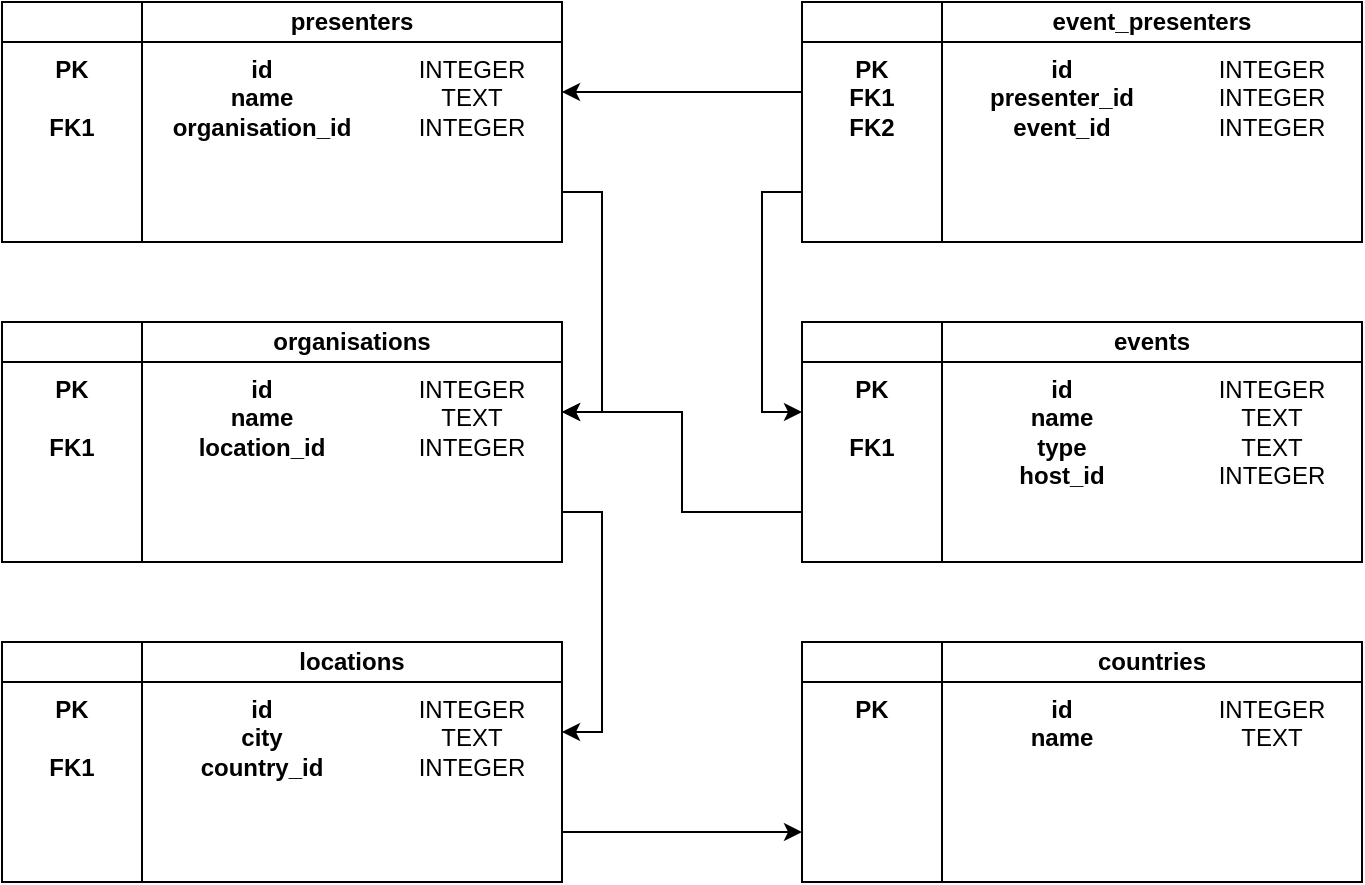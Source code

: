 <mxfile version="15.7.0" type="github">
  <diagram id="wXJArVjDujs8daDJopoD" name="Page-1">
    <mxGraphModel dx="1426" dy="794" grid="1" gridSize="10" guides="1" tooltips="1" connect="1" arrows="1" fold="1" page="1" pageScale="1" pageWidth="827" pageHeight="1169" math="0" shadow="0">
      <root>
        <mxCell id="0" />
        <mxCell id="1" parent="0" />
        <mxCell id="mvQrhnk44QogwJOHmzZd-33" value="" style="group" parent="1" vertex="1" connectable="0">
          <mxGeometry x="474" y="684" width="280" height="120" as="geometry" />
        </mxCell>
        <mxCell id="mvQrhnk44QogwJOHmzZd-28" value="" style="shape=internalStorage;whiteSpace=wrap;html=1;backgroundOutline=1;dx=70;dy=20;" parent="mvQrhnk44QogwJOHmzZd-33" vertex="1">
          <mxGeometry width="280" height="120" as="geometry" />
        </mxCell>
        <mxCell id="mvQrhnk44QogwJOHmzZd-29" value="&lt;b&gt;countries&lt;/b&gt;" style="text;html=1;strokeColor=none;fillColor=none;align=center;verticalAlign=middle;whiteSpace=wrap;rounded=0;" parent="mvQrhnk44QogwJOHmzZd-33" vertex="1">
          <mxGeometry x="70" width="210" height="20" as="geometry" />
        </mxCell>
        <mxCell id="mvQrhnk44QogwJOHmzZd-30" value="id&lt;br&gt;name" style="text;html=1;strokeColor=none;fillColor=none;align=center;verticalAlign=top;whiteSpace=wrap;rounded=0;fontStyle=1" parent="mvQrhnk44QogwJOHmzZd-33" vertex="1">
          <mxGeometry x="70" y="20" width="120" height="100" as="geometry" />
        </mxCell>
        <mxCell id="mvQrhnk44QogwJOHmzZd-31" value="PK" style="text;html=1;strokeColor=none;fillColor=none;align=center;verticalAlign=top;whiteSpace=wrap;rounded=0;fontStyle=1" parent="mvQrhnk44QogwJOHmzZd-33" vertex="1">
          <mxGeometry y="20" width="70" height="100" as="geometry" />
        </mxCell>
        <mxCell id="mvQrhnk44QogwJOHmzZd-32" value="INTEGER&lt;br&gt;TEXT" style="text;html=1;strokeColor=none;fillColor=none;align=center;verticalAlign=top;whiteSpace=wrap;rounded=0;" parent="mvQrhnk44QogwJOHmzZd-33" vertex="1">
          <mxGeometry x="190" y="20" width="90" height="100" as="geometry" />
        </mxCell>
        <mxCell id="mvQrhnk44QogwJOHmzZd-34" value="" style="group" parent="1" vertex="1" connectable="0">
          <mxGeometry x="74" y="684" width="280" height="120" as="geometry" />
        </mxCell>
        <mxCell id="mvQrhnk44QogwJOHmzZd-23" value="" style="shape=internalStorage;whiteSpace=wrap;html=1;backgroundOutline=1;dx=70;dy=20;" parent="mvQrhnk44QogwJOHmzZd-34" vertex="1">
          <mxGeometry width="280" height="120" as="geometry" />
        </mxCell>
        <mxCell id="mvQrhnk44QogwJOHmzZd-24" value="&lt;b&gt;locations&lt;/b&gt;" style="text;html=1;strokeColor=none;fillColor=none;align=center;verticalAlign=middle;whiteSpace=wrap;rounded=0;" parent="mvQrhnk44QogwJOHmzZd-34" vertex="1">
          <mxGeometry x="70" width="210" height="20" as="geometry" />
        </mxCell>
        <mxCell id="mvQrhnk44QogwJOHmzZd-25" value="id&lt;br&gt;city&lt;br&gt;country_id" style="text;html=1;strokeColor=none;fillColor=none;align=center;verticalAlign=top;whiteSpace=wrap;rounded=0;fontStyle=1" parent="mvQrhnk44QogwJOHmzZd-34" vertex="1">
          <mxGeometry x="70" y="20" width="120" height="100" as="geometry" />
        </mxCell>
        <mxCell id="mvQrhnk44QogwJOHmzZd-26" value="PK&lt;br&gt;&lt;br&gt;FK1" style="text;html=1;strokeColor=none;fillColor=none;align=center;verticalAlign=top;whiteSpace=wrap;rounded=0;fontStyle=1" parent="mvQrhnk44QogwJOHmzZd-34" vertex="1">
          <mxGeometry y="20" width="70" height="100" as="geometry" />
        </mxCell>
        <mxCell id="mvQrhnk44QogwJOHmzZd-27" value="INTEGER&lt;br&gt;TEXT&lt;br&gt;INTEGER" style="text;html=1;strokeColor=none;fillColor=none;align=center;verticalAlign=top;whiteSpace=wrap;rounded=0;" parent="mvQrhnk44QogwJOHmzZd-34" vertex="1">
          <mxGeometry x="190" y="20" width="90" height="100" as="geometry" />
        </mxCell>
        <mxCell id="mvQrhnk44QogwJOHmzZd-35" value="" style="group" parent="1" vertex="1" connectable="0">
          <mxGeometry x="474" y="524" width="280" height="120" as="geometry" />
        </mxCell>
        <mxCell id="mvQrhnk44QogwJOHmzZd-18" value="" style="shape=internalStorage;whiteSpace=wrap;html=1;backgroundOutline=1;dx=70;dy=20;" parent="mvQrhnk44QogwJOHmzZd-35" vertex="1">
          <mxGeometry width="280" height="120" as="geometry" />
        </mxCell>
        <mxCell id="mvQrhnk44QogwJOHmzZd-19" value="&lt;b&gt;events&lt;/b&gt;" style="text;html=1;strokeColor=none;fillColor=none;align=center;verticalAlign=middle;whiteSpace=wrap;rounded=0;" parent="mvQrhnk44QogwJOHmzZd-35" vertex="1">
          <mxGeometry x="70" width="210" height="20" as="geometry" />
        </mxCell>
        <mxCell id="mvQrhnk44QogwJOHmzZd-20" value="id&lt;br&gt;name&lt;br&gt;type&lt;br&gt;host_id" style="text;html=1;strokeColor=none;fillColor=none;align=center;verticalAlign=top;whiteSpace=wrap;rounded=0;fontStyle=1" parent="mvQrhnk44QogwJOHmzZd-35" vertex="1">
          <mxGeometry x="70" y="20" width="120" height="100" as="geometry" />
        </mxCell>
        <mxCell id="mvQrhnk44QogwJOHmzZd-21" value="PK&lt;br&gt;&lt;br&gt;FK1" style="text;html=1;strokeColor=none;fillColor=none;align=center;verticalAlign=top;whiteSpace=wrap;rounded=0;fontStyle=1" parent="mvQrhnk44QogwJOHmzZd-35" vertex="1">
          <mxGeometry y="20" width="70" height="100" as="geometry" />
        </mxCell>
        <mxCell id="mvQrhnk44QogwJOHmzZd-22" value="INTEGER&lt;br&gt;TEXT&lt;br&gt;TEXT&lt;br&gt;INTEGER" style="text;html=1;strokeColor=none;fillColor=none;align=center;verticalAlign=top;whiteSpace=wrap;rounded=0;" parent="mvQrhnk44QogwJOHmzZd-35" vertex="1">
          <mxGeometry x="190" y="20" width="90" height="100" as="geometry" />
        </mxCell>
        <mxCell id="mvQrhnk44QogwJOHmzZd-36" value="" style="group" parent="1" vertex="1" connectable="0">
          <mxGeometry x="74" y="524" width="280" height="120" as="geometry" />
        </mxCell>
        <mxCell id="mvQrhnk44QogwJOHmzZd-13" value="" style="shape=internalStorage;whiteSpace=wrap;html=1;backgroundOutline=1;dx=70;dy=20;" parent="mvQrhnk44QogwJOHmzZd-36" vertex="1">
          <mxGeometry width="280" height="120" as="geometry" />
        </mxCell>
        <mxCell id="mvQrhnk44QogwJOHmzZd-14" value="&lt;b&gt;organisations&lt;/b&gt;" style="text;html=1;strokeColor=none;fillColor=none;align=center;verticalAlign=middle;whiteSpace=wrap;rounded=0;" parent="mvQrhnk44QogwJOHmzZd-36" vertex="1">
          <mxGeometry x="70" width="210" height="20" as="geometry" />
        </mxCell>
        <mxCell id="mvQrhnk44QogwJOHmzZd-15" value="id&lt;br&gt;name&lt;br&gt;location_id" style="text;html=1;strokeColor=none;fillColor=none;align=center;verticalAlign=top;whiteSpace=wrap;rounded=0;fontStyle=1" parent="mvQrhnk44QogwJOHmzZd-36" vertex="1">
          <mxGeometry x="70" y="20" width="120" height="100" as="geometry" />
        </mxCell>
        <mxCell id="mvQrhnk44QogwJOHmzZd-16" value="PK&lt;br&gt;&lt;br&gt;FK1" style="text;html=1;strokeColor=none;fillColor=none;align=center;verticalAlign=top;whiteSpace=wrap;rounded=0;fontStyle=1" parent="mvQrhnk44QogwJOHmzZd-36" vertex="1">
          <mxGeometry y="20" width="70" height="100" as="geometry" />
        </mxCell>
        <mxCell id="mvQrhnk44QogwJOHmzZd-17" value="INTEGER&lt;br&gt;TEXT&lt;br&gt;INTEGER" style="text;html=1;strokeColor=none;fillColor=none;align=center;verticalAlign=top;whiteSpace=wrap;rounded=0;" parent="mvQrhnk44QogwJOHmzZd-36" vertex="1">
          <mxGeometry x="190" y="20" width="90" height="100" as="geometry" />
        </mxCell>
        <mxCell id="mvQrhnk44QogwJOHmzZd-37" value="" style="group" parent="1" vertex="1" connectable="0">
          <mxGeometry x="74" y="364" width="280" height="120" as="geometry" />
        </mxCell>
        <mxCell id="mvQrhnk44QogwJOHmzZd-8" value="" style="shape=internalStorage;whiteSpace=wrap;html=1;backgroundOutline=1;dx=70;dy=20;" parent="mvQrhnk44QogwJOHmzZd-37" vertex="1">
          <mxGeometry width="280" height="120" as="geometry" />
        </mxCell>
        <mxCell id="mvQrhnk44QogwJOHmzZd-9" value="&lt;b&gt;presenters&lt;/b&gt;" style="text;html=1;strokeColor=none;fillColor=none;align=center;verticalAlign=middle;whiteSpace=wrap;rounded=0;" parent="mvQrhnk44QogwJOHmzZd-37" vertex="1">
          <mxGeometry x="70" width="210" height="20" as="geometry" />
        </mxCell>
        <mxCell id="mvQrhnk44QogwJOHmzZd-10" value="id&lt;br&gt;name&lt;br&gt;organisation_id" style="text;html=1;strokeColor=none;fillColor=none;align=center;verticalAlign=top;whiteSpace=wrap;rounded=0;fontStyle=1" parent="mvQrhnk44QogwJOHmzZd-37" vertex="1">
          <mxGeometry x="70" y="20" width="120" height="100" as="geometry" />
        </mxCell>
        <mxCell id="mvQrhnk44QogwJOHmzZd-11" value="PK&lt;br&gt;&lt;br&gt;FK1" style="text;html=1;strokeColor=none;fillColor=none;align=center;verticalAlign=top;whiteSpace=wrap;rounded=0;fontStyle=1" parent="mvQrhnk44QogwJOHmzZd-37" vertex="1">
          <mxGeometry y="20" width="70" height="100" as="geometry" />
        </mxCell>
        <mxCell id="mvQrhnk44QogwJOHmzZd-12" value="INTEGER&lt;br&gt;TEXT&lt;br&gt;INTEGER" style="text;html=1;strokeColor=none;fillColor=none;align=center;verticalAlign=top;whiteSpace=wrap;rounded=0;" parent="mvQrhnk44QogwJOHmzZd-37" vertex="1">
          <mxGeometry x="190" y="20" width="90" height="100" as="geometry" />
        </mxCell>
        <mxCell id="Nrg1gerYHbqBMEmIkOEw-1" value="" style="group" vertex="1" connectable="0" parent="1">
          <mxGeometry x="474" y="364" width="280" height="120" as="geometry" />
        </mxCell>
        <mxCell id="Nrg1gerYHbqBMEmIkOEw-2" value="" style="shape=internalStorage;whiteSpace=wrap;html=1;backgroundOutline=1;dx=70;dy=20;" vertex="1" parent="Nrg1gerYHbqBMEmIkOEw-1">
          <mxGeometry width="280" height="120" as="geometry" />
        </mxCell>
        <mxCell id="Nrg1gerYHbqBMEmIkOEw-3" value="&lt;b&gt;event_presenters&lt;/b&gt;" style="text;html=1;strokeColor=none;fillColor=none;align=center;verticalAlign=middle;whiteSpace=wrap;rounded=0;" vertex="1" parent="Nrg1gerYHbqBMEmIkOEw-1">
          <mxGeometry x="70" width="210" height="20" as="geometry" />
        </mxCell>
        <mxCell id="Nrg1gerYHbqBMEmIkOEw-4" value="id&lt;br&gt;presenter_id&lt;br&gt;event_id" style="text;html=1;strokeColor=none;fillColor=none;align=center;verticalAlign=top;whiteSpace=wrap;rounded=0;fontStyle=1" vertex="1" parent="Nrg1gerYHbqBMEmIkOEw-1">
          <mxGeometry x="70" y="20" width="120" height="100" as="geometry" />
        </mxCell>
        <mxCell id="Nrg1gerYHbqBMEmIkOEw-5" value="PK&lt;br&gt;FK1&lt;br&gt;FK2" style="text;html=1;strokeColor=none;fillColor=none;align=center;verticalAlign=top;whiteSpace=wrap;rounded=0;fontStyle=1" vertex="1" parent="Nrg1gerYHbqBMEmIkOEw-1">
          <mxGeometry y="20" width="70" height="100" as="geometry" />
        </mxCell>
        <mxCell id="Nrg1gerYHbqBMEmIkOEw-6" value="INTEGER&lt;br&gt;INTEGER&lt;br&gt;INTEGER" style="text;html=1;strokeColor=none;fillColor=none;align=center;verticalAlign=top;whiteSpace=wrap;rounded=0;" vertex="1" parent="Nrg1gerYHbqBMEmIkOEw-1">
          <mxGeometry x="190" y="20" width="90" height="100" as="geometry" />
        </mxCell>
        <mxCell id="Nrg1gerYHbqBMEmIkOEw-16" style="edgeStyle=orthogonalEdgeStyle;rounded=0;orthogonalLoop=1;jettySize=auto;html=1;exitX=0;exitY=0.25;exitDx=0;exitDy=0;entryX=1;entryY=0.25;entryDx=0;entryDy=0;" edge="1" parent="1" source="Nrg1gerYHbqBMEmIkOEw-5" target="mvQrhnk44QogwJOHmzZd-12">
          <mxGeometry relative="1" as="geometry" />
        </mxCell>
        <mxCell id="Nrg1gerYHbqBMEmIkOEw-17" style="edgeStyle=orthogonalEdgeStyle;rounded=0;orthogonalLoop=1;jettySize=auto;html=1;exitX=0;exitY=0.75;exitDx=0;exitDy=0;entryX=0;entryY=0.25;entryDx=0;entryDy=0;" edge="1" parent="1" source="Nrg1gerYHbqBMEmIkOEw-5" target="mvQrhnk44QogwJOHmzZd-21">
          <mxGeometry relative="1" as="geometry">
            <mxPoint x="444" y="554" as="targetPoint" />
          </mxGeometry>
        </mxCell>
        <mxCell id="Nrg1gerYHbqBMEmIkOEw-18" style="edgeStyle=orthogonalEdgeStyle;rounded=0;orthogonalLoop=1;jettySize=auto;html=1;exitX=0;exitY=0.75;exitDx=0;exitDy=0;entryX=1;entryY=0.25;entryDx=0;entryDy=0;" edge="1" parent="1" source="mvQrhnk44QogwJOHmzZd-21" target="mvQrhnk44QogwJOHmzZd-17">
          <mxGeometry relative="1" as="geometry" />
        </mxCell>
        <mxCell id="Nrg1gerYHbqBMEmIkOEw-19" style="edgeStyle=orthogonalEdgeStyle;rounded=0;orthogonalLoop=1;jettySize=auto;html=1;exitX=1;exitY=0.75;exitDx=0;exitDy=0;entryX=1;entryY=0.25;entryDx=0;entryDy=0;" edge="1" parent="1" source="mvQrhnk44QogwJOHmzZd-12" target="mvQrhnk44QogwJOHmzZd-17">
          <mxGeometry relative="1" as="geometry" />
        </mxCell>
        <mxCell id="Nrg1gerYHbqBMEmIkOEw-20" style="edgeStyle=orthogonalEdgeStyle;rounded=0;orthogonalLoop=1;jettySize=auto;html=1;exitX=1;exitY=0.75;exitDx=0;exitDy=0;entryX=1;entryY=0.25;entryDx=0;entryDy=0;" edge="1" parent="1" source="mvQrhnk44QogwJOHmzZd-17" target="mvQrhnk44QogwJOHmzZd-27">
          <mxGeometry relative="1" as="geometry" />
        </mxCell>
        <mxCell id="Nrg1gerYHbqBMEmIkOEw-21" style="edgeStyle=orthogonalEdgeStyle;rounded=0;orthogonalLoop=1;jettySize=auto;html=1;exitX=1;exitY=0.75;exitDx=0;exitDy=0;entryX=0;entryY=0.75;entryDx=0;entryDy=0;" edge="1" parent="1" source="mvQrhnk44QogwJOHmzZd-27" target="mvQrhnk44QogwJOHmzZd-31">
          <mxGeometry relative="1" as="geometry" />
        </mxCell>
      </root>
    </mxGraphModel>
  </diagram>
</mxfile>
